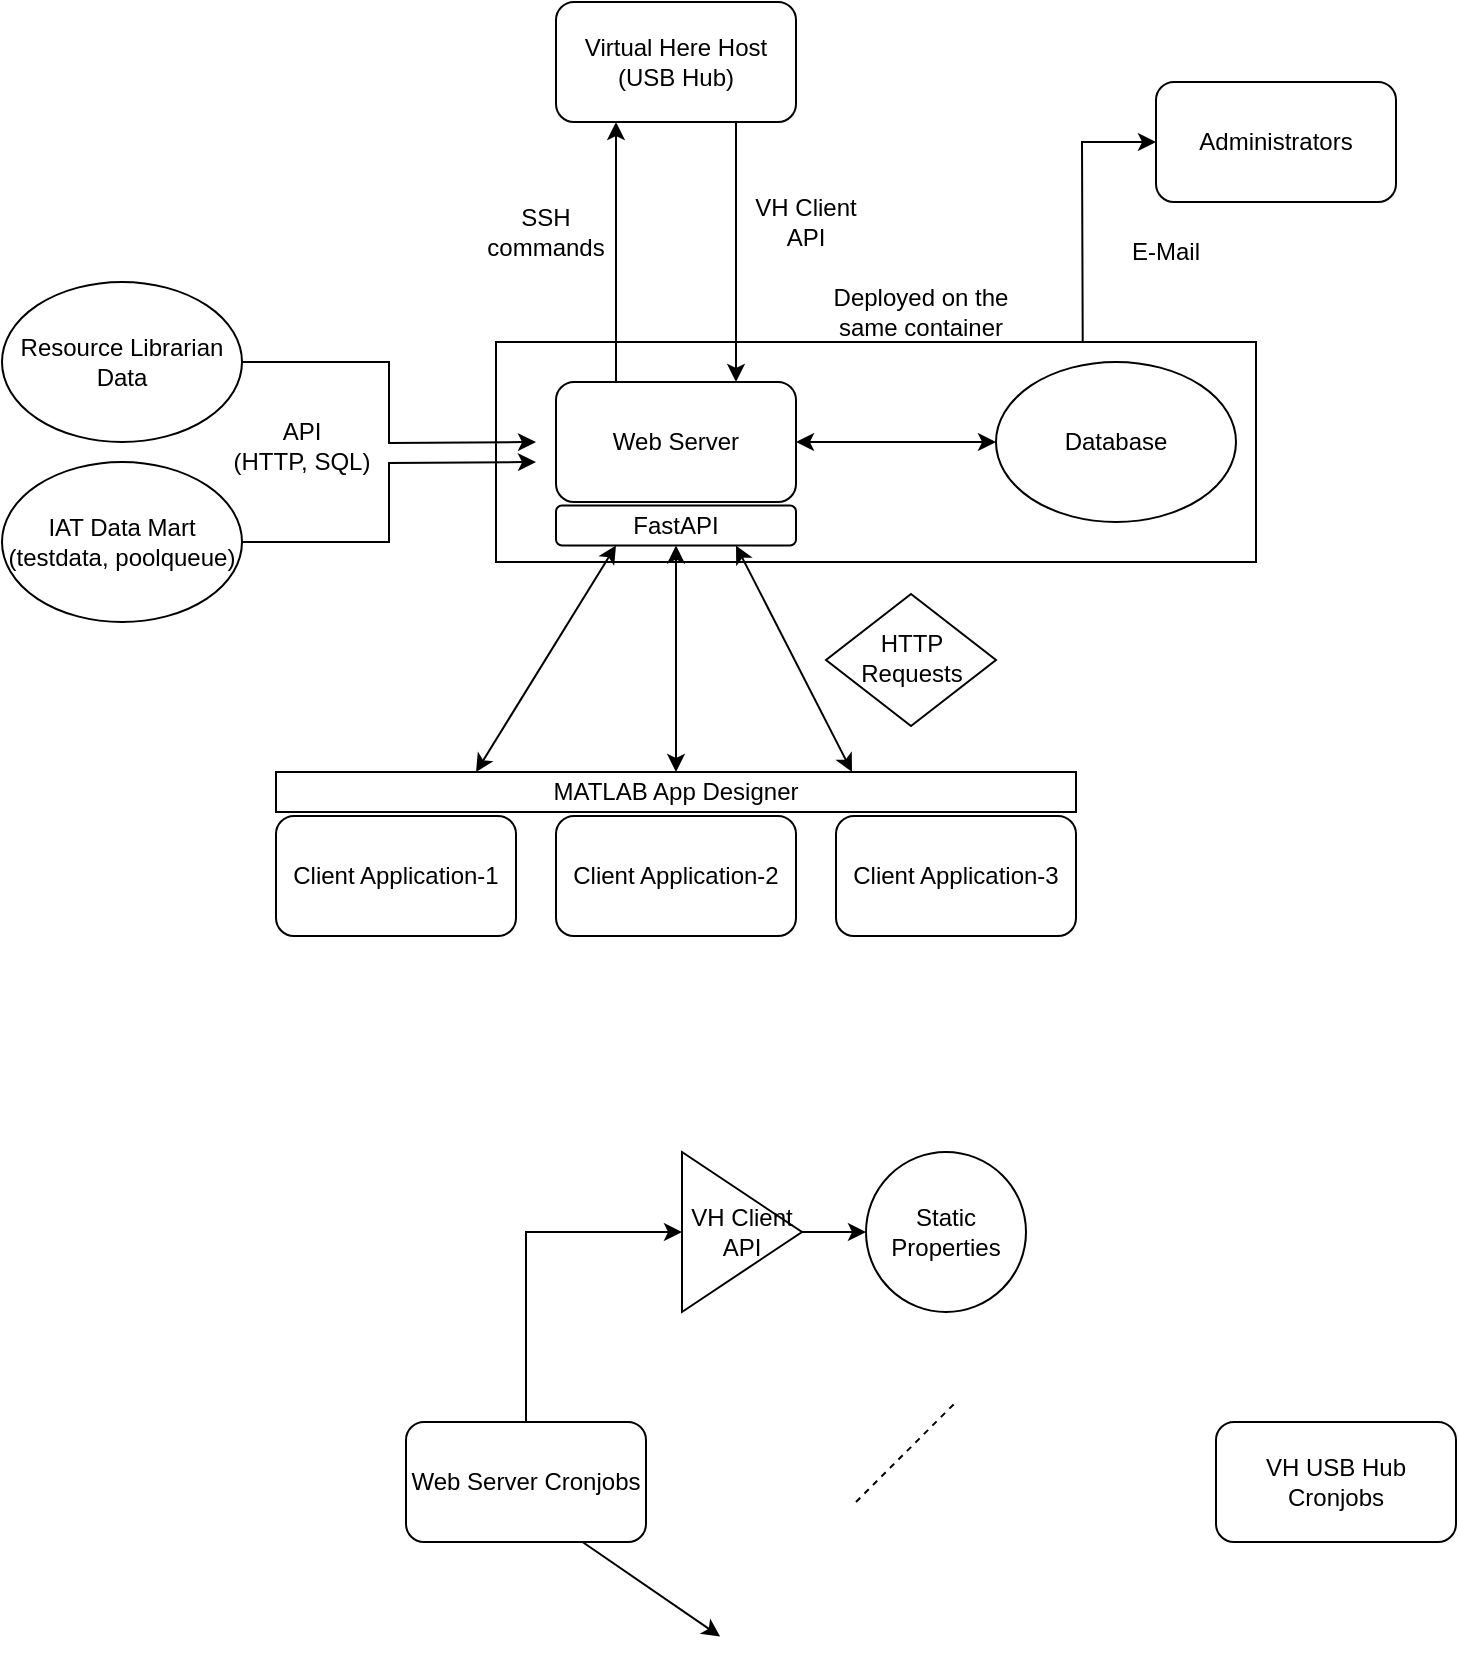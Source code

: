 <mxfile version="21.6.5" type="github">
  <diagram id="C5RBs43oDa-KdzZeNtuy" name="Page-1">
    <mxGraphModel dx="1173" dy="1760" grid="1" gridSize="10" guides="1" tooltips="1" connect="1" arrows="1" fold="1" page="1" pageScale="1" pageWidth="827" pageHeight="1169" math="0" shadow="0">
      <root>
        <mxCell id="WIyWlLk6GJQsqaUBKTNV-0" />
        <mxCell id="WIyWlLk6GJQsqaUBKTNV-1" parent="WIyWlLk6GJQsqaUBKTNV-0" />
        <mxCell id="Jobm1qy9OJEcAcUemoMd-0" value="Web Server" style="rounded=1;whiteSpace=wrap;html=1;" parent="WIyWlLk6GJQsqaUBKTNV-1" vertex="1">
          <mxGeometry x="310" y="160" width="120" height="60" as="geometry" />
        </mxCell>
        <mxCell id="Jobm1qy9OJEcAcUemoMd-1" value="Virtual Here Host (USB Hub)" style="rounded=1;whiteSpace=wrap;html=1;" parent="WIyWlLk6GJQsqaUBKTNV-1" vertex="1">
          <mxGeometry x="310" y="-30" width="120" height="60" as="geometry" />
        </mxCell>
        <mxCell id="Jobm1qy9OJEcAcUemoMd-2" value="Client Application-1" style="rounded=1;whiteSpace=wrap;html=1;" parent="WIyWlLk6GJQsqaUBKTNV-1" vertex="1">
          <mxGeometry x="170" y="377" width="120" height="60" as="geometry" />
        </mxCell>
        <mxCell id="Jobm1qy9OJEcAcUemoMd-3" value="Client Application-2" style="rounded=1;whiteSpace=wrap;html=1;" parent="WIyWlLk6GJQsqaUBKTNV-1" vertex="1">
          <mxGeometry x="310" y="377" width="120" height="60" as="geometry" />
        </mxCell>
        <mxCell id="Jobm1qy9OJEcAcUemoMd-4" value="Client Application-3" style="rounded=1;whiteSpace=wrap;html=1;" parent="WIyWlLk6GJQsqaUBKTNV-1" vertex="1">
          <mxGeometry x="450" y="377" width="120" height="60" as="geometry" />
        </mxCell>
        <mxCell id="Jobm1qy9OJEcAcUemoMd-6" value="" style="endArrow=classic;startArrow=classic;html=1;rounded=0;exitX=0.25;exitY=0;exitDx=0;exitDy=0;strokeWidth=1;entryX=0.25;entryY=1;entryDx=0;entryDy=0;" parent="WIyWlLk6GJQsqaUBKTNV-1" source="Jobm1qy9OJEcAcUemoMd-30" target="Jobm1qy9OJEcAcUemoMd-22" edge="1">
          <mxGeometry width="100" height="100" relative="1" as="geometry">
            <mxPoint x="380" y="170" as="sourcePoint" />
            <mxPoint x="340" y="230" as="targetPoint" />
          </mxGeometry>
        </mxCell>
        <mxCell id="Jobm1qy9OJEcAcUemoMd-7" value="" style="endArrow=classic;startArrow=classic;html=1;rounded=0;exitX=0.72;exitY=0;exitDx=0;exitDy=0;strokeWidth=1;entryX=0.75;entryY=1;entryDx=0;entryDy=0;exitPerimeter=0;" parent="WIyWlLk6GJQsqaUBKTNV-1" source="Jobm1qy9OJEcAcUemoMd-30" target="Jobm1qy9OJEcAcUemoMd-22" edge="1">
          <mxGeometry width="100" height="100" relative="1" as="geometry">
            <mxPoint x="240" y="290" as="sourcePoint" />
            <mxPoint x="410" y="250" as="targetPoint" />
          </mxGeometry>
        </mxCell>
        <mxCell id="Jobm1qy9OJEcAcUemoMd-8" value="" style="endArrow=classic;startArrow=classic;html=1;rounded=0;entryX=0.5;entryY=0;entryDx=0;entryDy=0;exitX=0.5;exitY=1;exitDx=0;exitDy=0;strokeWidth=1;" parent="WIyWlLk6GJQsqaUBKTNV-1" source="Jobm1qy9OJEcAcUemoMd-22" target="Jobm1qy9OJEcAcUemoMd-30" edge="1">
          <mxGeometry width="100" height="100" relative="1" as="geometry">
            <mxPoint x="380" y="170" as="sourcePoint" />
            <mxPoint x="380" y="110" as="targetPoint" />
          </mxGeometry>
        </mxCell>
        <mxCell id="Jobm1qy9OJEcAcUemoMd-10" value="Database" style="ellipse;whiteSpace=wrap;html=1;" parent="WIyWlLk6GJQsqaUBKTNV-1" vertex="1">
          <mxGeometry x="530" y="150" width="120" height="80" as="geometry" />
        </mxCell>
        <mxCell id="Jobm1qy9OJEcAcUemoMd-11" value="" style="endArrow=classic;startArrow=classic;html=1;rounded=0;entryX=0;entryY=0.5;entryDx=0;entryDy=0;exitX=1;exitY=0.5;exitDx=0;exitDy=0;" parent="WIyWlLk6GJQsqaUBKTNV-1" source="Jobm1qy9OJEcAcUemoMd-0" target="Jobm1qy9OJEcAcUemoMd-10" edge="1">
          <mxGeometry width="100" height="100" relative="1" as="geometry">
            <mxPoint x="430" y="200" as="sourcePoint" />
            <mxPoint x="530" y="100" as="targetPoint" />
          </mxGeometry>
        </mxCell>
        <mxCell id="Jobm1qy9OJEcAcUemoMd-18" style="edgeStyle=orthogonalEdgeStyle;rounded=0;orthogonalLoop=1;jettySize=auto;html=1;exitX=1;exitY=0.5;exitDx=0;exitDy=0;" parent="WIyWlLk6GJQsqaUBKTNV-1" source="Jobm1qy9OJEcAcUemoMd-15" edge="1">
          <mxGeometry relative="1" as="geometry">
            <mxPoint x="300" y="190" as="targetPoint" />
          </mxGeometry>
        </mxCell>
        <mxCell id="Jobm1qy9OJEcAcUemoMd-15" value="Resource Librarian Data" style="ellipse;whiteSpace=wrap;html=1;" parent="WIyWlLk6GJQsqaUBKTNV-1" vertex="1">
          <mxGeometry x="33" y="110" width="120" height="80" as="geometry" />
        </mxCell>
        <mxCell id="Jobm1qy9OJEcAcUemoMd-19" style="edgeStyle=orthogonalEdgeStyle;rounded=0;orthogonalLoop=1;jettySize=auto;html=1;exitX=1;exitY=0.5;exitDx=0;exitDy=0;" parent="WIyWlLk6GJQsqaUBKTNV-1" source="Jobm1qy9OJEcAcUemoMd-16" edge="1">
          <mxGeometry relative="1" as="geometry">
            <mxPoint x="300" y="200" as="targetPoint" />
          </mxGeometry>
        </mxCell>
        <mxCell id="Jobm1qy9OJEcAcUemoMd-16" value="IAT Data Mart&lt;br&gt;(testdata, poolqueue)" style="ellipse;whiteSpace=wrap;html=1;" parent="WIyWlLk6GJQsqaUBKTNV-1" vertex="1">
          <mxGeometry x="33" y="200" width="120" height="80" as="geometry" />
        </mxCell>
        <mxCell id="Jobm1qy9OJEcAcUemoMd-20" value="&lt;div&gt;API&lt;/div&gt;&lt;div&gt;(HTTP, SQL)&lt;br&gt;&lt;/div&gt;" style="text;html=1;strokeColor=none;fillColor=none;align=center;verticalAlign=middle;whiteSpace=wrap;rounded=0;" parent="WIyWlLk6GJQsqaUBKTNV-1" vertex="1">
          <mxGeometry x="143" y="177" width="80" height="30" as="geometry" />
        </mxCell>
        <mxCell id="Jobm1qy9OJEcAcUemoMd-22" value="FastAPI" style="rounded=1;whiteSpace=wrap;html=1;" parent="WIyWlLk6GJQsqaUBKTNV-1" vertex="1">
          <mxGeometry x="310" y="221.75" width="120" height="20" as="geometry" />
        </mxCell>
        <mxCell id="Jobm1qy9OJEcAcUemoMd-24" value="" style="endArrow=classic;html=1;rounded=0;exitX=0.75;exitY=1;exitDx=0;exitDy=0;" parent="WIyWlLk6GJQsqaUBKTNV-1" source="Jobm1qy9OJEcAcUemoMd-1" edge="1">
          <mxGeometry width="50" height="50" relative="1" as="geometry">
            <mxPoint x="350" y="220" as="sourcePoint" />
            <mxPoint x="400" y="160" as="targetPoint" />
          </mxGeometry>
        </mxCell>
        <mxCell id="Jobm1qy9OJEcAcUemoMd-25" value="" style="endArrow=classic;html=1;rounded=0;entryX=0.25;entryY=1;entryDx=0;entryDy=0;exitX=0.25;exitY=0;exitDx=0;exitDy=0;" parent="WIyWlLk6GJQsqaUBKTNV-1" source="Jobm1qy9OJEcAcUemoMd-0" target="Jobm1qy9OJEcAcUemoMd-1" edge="1">
          <mxGeometry width="50" height="50" relative="1" as="geometry">
            <mxPoint x="419.398" y="130" as="sourcePoint" />
            <mxPoint x="340" y="160" as="targetPoint" />
          </mxGeometry>
        </mxCell>
        <mxCell id="Jobm1qy9OJEcAcUemoMd-26" value="VH Client API" style="text;html=1;strokeColor=none;fillColor=none;align=center;verticalAlign=middle;whiteSpace=wrap;rounded=0;" parent="WIyWlLk6GJQsqaUBKTNV-1" vertex="1">
          <mxGeometry x="400" y="65" width="70" height="30" as="geometry" />
        </mxCell>
        <mxCell id="Jobm1qy9OJEcAcUemoMd-30" value="MATLAB App Designer" style="rounded=0;whiteSpace=wrap;html=1;" parent="WIyWlLk6GJQsqaUBKTNV-1" vertex="1">
          <mxGeometry x="170" y="355" width="400" height="20" as="geometry" />
        </mxCell>
        <mxCell id="CO-es9w0p4yVsREzBK4z-0" value="" style="rounded=0;whiteSpace=wrap;html=1;fillColor=none;" parent="WIyWlLk6GJQsqaUBKTNV-1" vertex="1">
          <mxGeometry x="280" y="140" width="380" height="110" as="geometry" />
        </mxCell>
        <mxCell id="CO-es9w0p4yVsREzBK4z-1" value="Deployed on the same container" style="text;html=1;strokeColor=none;fillColor=none;align=center;verticalAlign=middle;whiteSpace=wrap;rounded=0;" parent="WIyWlLk6GJQsqaUBKTNV-1" vertex="1">
          <mxGeometry x="445" y="110" width="95" height="30" as="geometry" />
        </mxCell>
        <mxCell id="CO-es9w0p4yVsREzBK4z-2" value="" style="endArrow=classic;html=1;rounded=0;exitX=0.772;exitY=0;exitDx=0;exitDy=0;entryX=0;entryY=0.5;entryDx=0;entryDy=0;exitPerimeter=0;" parent="WIyWlLk6GJQsqaUBKTNV-1" source="CO-es9w0p4yVsREzBK4z-0" target="CO-es9w0p4yVsREzBK4z-3" edge="1">
          <mxGeometry width="50" height="50" relative="1" as="geometry">
            <mxPoint x="360" y="270" as="sourcePoint" />
            <mxPoint x="480" y="60" as="targetPoint" />
            <Array as="points">
              <mxPoint x="573" y="40" />
            </Array>
          </mxGeometry>
        </mxCell>
        <mxCell id="CO-es9w0p4yVsREzBK4z-3" value="Administrators" style="rounded=1;whiteSpace=wrap;html=1;" parent="WIyWlLk6GJQsqaUBKTNV-1" vertex="1">
          <mxGeometry x="610" y="10" width="120" height="60" as="geometry" />
        </mxCell>
        <mxCell id="CO-es9w0p4yVsREzBK4z-4" value="SSH commands" style="text;html=1;strokeColor=none;fillColor=none;align=center;verticalAlign=middle;whiteSpace=wrap;rounded=0;" parent="WIyWlLk6GJQsqaUBKTNV-1" vertex="1">
          <mxGeometry x="270" y="70" width="70" height="30" as="geometry" />
        </mxCell>
        <mxCell id="CO-es9w0p4yVsREzBK4z-5" value="E-Mail" style="text;html=1;strokeColor=none;fillColor=none;align=center;verticalAlign=middle;whiteSpace=wrap;rounded=0;" parent="WIyWlLk6GJQsqaUBKTNV-1" vertex="1">
          <mxGeometry x="580" y="80" width="70" height="30" as="geometry" />
        </mxCell>
        <mxCell id="CO-es9w0p4yVsREzBK4z-7" value="HTTP Requests" style="text;html=1;strokeColor=none;fillColor=none;align=center;verticalAlign=middle;whiteSpace=wrap;rounded=0;" parent="WIyWlLk6GJQsqaUBKTNV-1" vertex="1">
          <mxGeometry x="457.5" y="283" width="60" height="30" as="geometry" />
        </mxCell>
        <mxCell id="CO-es9w0p4yVsREzBK4z-8" value="" style="rhombus;whiteSpace=wrap;html=1;fillColor=none;" parent="WIyWlLk6GJQsqaUBKTNV-1" vertex="1">
          <mxGeometry x="445" y="266" width="85" height="66" as="geometry" />
        </mxCell>
        <mxCell id="fZKPGA1pp6T9xWRQY4MH-2" style="edgeStyle=orthogonalEdgeStyle;rounded=0;orthogonalLoop=1;jettySize=auto;html=1;exitX=0.5;exitY=0;exitDx=0;exitDy=0;entryX=0;entryY=0.5;entryDx=0;entryDy=0;" edge="1" parent="WIyWlLk6GJQsqaUBKTNV-1" source="zpjMfxtsOaSK0m3NKGrJ-0" target="fZKPGA1pp6T9xWRQY4MH-1">
          <mxGeometry relative="1" as="geometry" />
        </mxCell>
        <mxCell id="zpjMfxtsOaSK0m3NKGrJ-0" value="Web Server Cronjobs" style="rounded=1;whiteSpace=wrap;html=1;" parent="WIyWlLk6GJQsqaUBKTNV-1" vertex="1">
          <mxGeometry x="235" y="680" width="120" height="60" as="geometry" />
        </mxCell>
        <mxCell id="zpjMfxtsOaSK0m3NKGrJ-1" value="VH USB Hub Cronjobs" style="rounded=1;whiteSpace=wrap;html=1;" parent="WIyWlLk6GJQsqaUBKTNV-1" vertex="1">
          <mxGeometry x="640" y="680" width="120" height="60" as="geometry" />
        </mxCell>
        <mxCell id="zpjMfxtsOaSK0m3NKGrJ-2" value="Static Properties" style="ellipse;whiteSpace=wrap;html=1;aspect=fixed;" parent="WIyWlLk6GJQsqaUBKTNV-1" vertex="1">
          <mxGeometry x="465" y="545" width="80" height="80" as="geometry" />
        </mxCell>
        <mxCell id="zpjMfxtsOaSK0m3NKGrJ-5" value="" style="endArrow=classic;html=1;rounded=0;" parent="WIyWlLk6GJQsqaUBKTNV-1" edge="1">
          <mxGeometry width="50" height="50" relative="1" as="geometry">
            <mxPoint x="323.25" y="740" as="sourcePoint" />
            <mxPoint x="392.079" y="787.28" as="targetPoint" />
          </mxGeometry>
        </mxCell>
        <mxCell id="fZKPGA1pp6T9xWRQY4MH-3" style="edgeStyle=orthogonalEdgeStyle;rounded=0;orthogonalLoop=1;jettySize=auto;html=1;exitX=1;exitY=0.5;exitDx=0;exitDy=0;" edge="1" parent="WIyWlLk6GJQsqaUBKTNV-1" source="fZKPGA1pp6T9xWRQY4MH-1" target="zpjMfxtsOaSK0m3NKGrJ-2">
          <mxGeometry relative="1" as="geometry" />
        </mxCell>
        <mxCell id="fZKPGA1pp6T9xWRQY4MH-1" value="VH Client API" style="triangle;whiteSpace=wrap;html=1;" vertex="1" parent="WIyWlLk6GJQsqaUBKTNV-1">
          <mxGeometry x="373" y="545" width="60" height="80" as="geometry" />
        </mxCell>
        <mxCell id="fZKPGA1pp6T9xWRQY4MH-8" value="" style="endArrow=none;dashed=1;html=1;rounded=0;" edge="1" parent="WIyWlLk6GJQsqaUBKTNV-1">
          <mxGeometry width="50" height="50" relative="1" as="geometry">
            <mxPoint x="460" y="720" as="sourcePoint" />
            <mxPoint x="510" y="670" as="targetPoint" />
          </mxGeometry>
        </mxCell>
      </root>
    </mxGraphModel>
  </diagram>
</mxfile>
